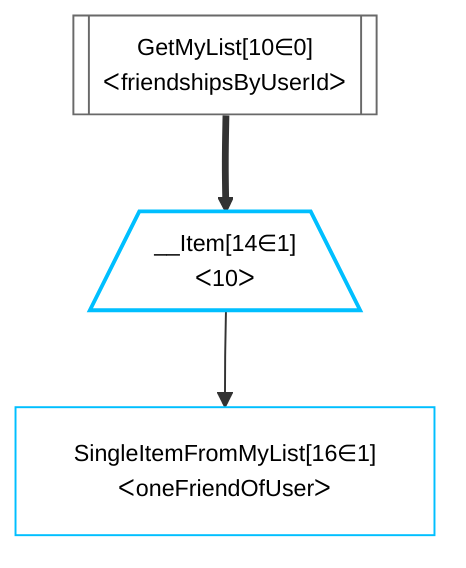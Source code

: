 %%{init: {'themeVariables': { 'fontSize': '12px'}}}%%
flowchart TD

    classDef plan fill:#fff,stroke-width:1px,color:#000
    classDef itemplan fill:#fff,stroke-width:2px,color:#000


    %% plan dependencies


    GetMyList[["GetMyList[10∈0] <br />ᐸfriendshipsByUserIdᐳ"]]:::plan
 
    __Item14[/"__Item[14∈1]<br />ᐸ10ᐳ"\]:::itemplan

    SingleItem["SingleItemFromMyList[16∈1]<br />ᐸoneFriendOfUserᐳ"]:::plan



    GetMyList ==> __Item14

    __Item14 --> SingleItem

   
    %% buckets 
    classDef bucket0 stroke:#696969
    class GetMyList bucket0

    classDef bucket1 stroke:#00bfff
    class __Item14,SingleItem bucket1
